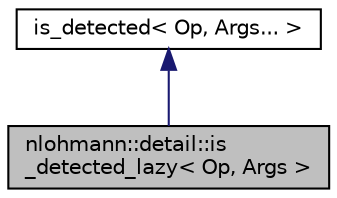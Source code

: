 digraph "nlohmann::detail::is_detected_lazy&lt; Op, Args &gt;"
{
 // LATEX_PDF_SIZE
  edge [fontname="Helvetica",fontsize="10",labelfontname="Helvetica",labelfontsize="10"];
  node [fontname="Helvetica",fontsize="10",shape=record];
  Node1 [label="nlohmann::detail::is\l_detected_lazy\< Op, Args \>",height=0.2,width=0.4,color="black", fillcolor="grey75", style="filled", fontcolor="black",tooltip=" "];
  Node2 -> Node1 [dir="back",color="midnightblue",fontsize="10",style="solid",fontname="Helvetica"];
  Node2 [label="is_detected\< Op, Args... \>",height=0.2,width=0.4,color="black", fillcolor="white", style="filled",URL="$classis__detected.html",tooltip=" "];
}
